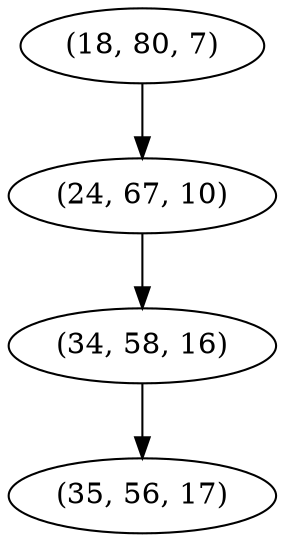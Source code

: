 digraph tree {
    "(18, 80, 7)";
    "(24, 67, 10)";
    "(34, 58, 16)";
    "(35, 56, 17)";
    "(18, 80, 7)" -> "(24, 67, 10)";
    "(24, 67, 10)" -> "(34, 58, 16)";
    "(34, 58, 16)" -> "(35, 56, 17)";
}

